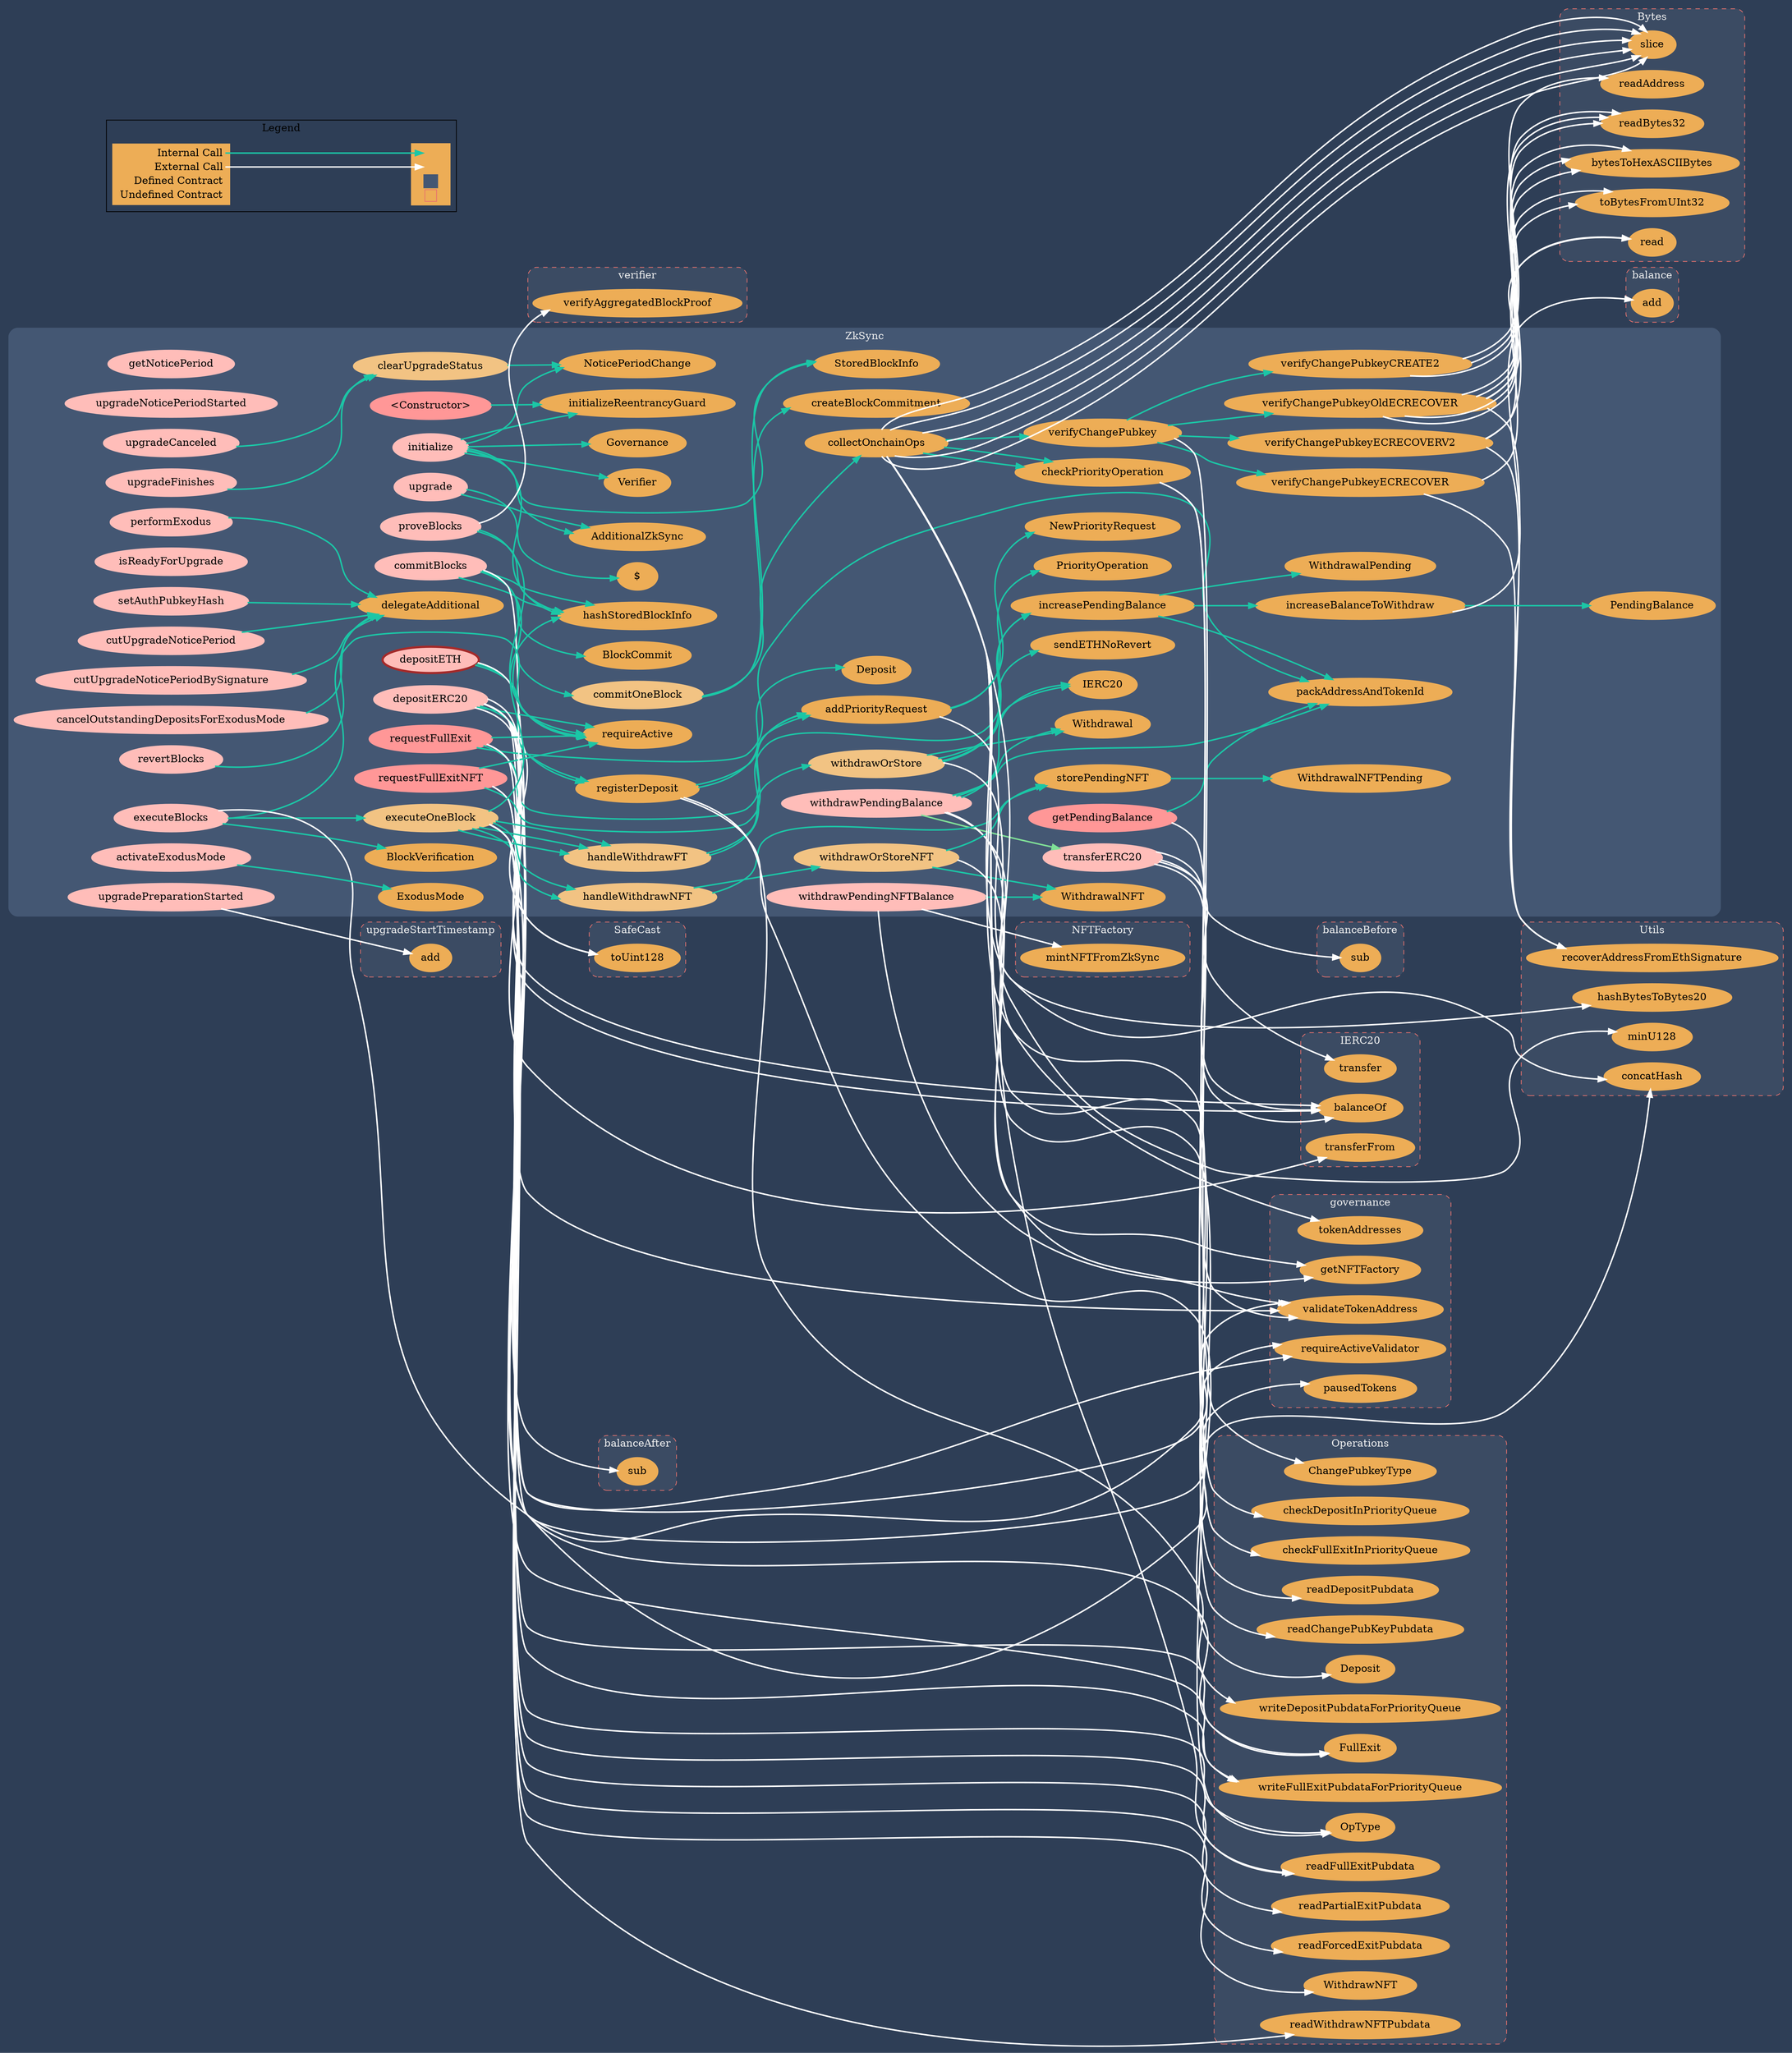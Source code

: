 digraph G {
  graph [ ratio = "auto", page = "100", compound =true, bgcolor = "#2e3e56" ];
  node [ style = "filled", fillcolor = "#edad56", color = "#edad56", penwidth =3 ];
  edge [ color = "#fcfcfc", penwidth =2, fontname = "helvetica Neue Ultra Light" ];
subgraph "clusterZkSync" {
  graph [ label = "ZkSync", color = "#445773", fontcolor = "#f0f0f0", style = "rounded", bgcolor = "#445773" ];
  "ZkSync.getNoticePeriod" [ label = "getNoticePeriod", color = "#ffbdb9", fillcolor = "#ffbdb9" ];
  "ZkSync.upgradeNoticePeriodStarted" [ label = "upgradeNoticePeriodStarted", color = "#ffbdb9", fillcolor = "#ffbdb9" ];
  "ZkSync.upgradePreparationStarted" [ label = "upgradePreparationStarted", color = "#ffbdb9", fillcolor = "#ffbdb9" ];
  "ZkSync.clearUpgradeStatus" [ label = "clearUpgradeStatus", color = "#f2c383", fillcolor = "#f2c383" ];
  "ZkSync.upgradeCanceled" [ label = "upgradeCanceled", color = "#ffbdb9", fillcolor = "#ffbdb9" ];
  "ZkSync.upgradeFinishes" [ label = "upgradeFinishes", color = "#ffbdb9", fillcolor = "#ffbdb9" ];
  "ZkSync.isReadyForUpgrade" [ label = "isReadyForUpgrade", color = "#ffbdb9", fillcolor = "#ffbdb9" ];
  "ZkSync.<Constructor>" [ label = "<Constructor>", color = "#FF9797", fillcolor = "#FF9797" ];
  "ZkSync.initialize" [ label = "initialize", color = "#ffbdb9", fillcolor = "#ffbdb9" ];
  "ZkSync.upgrade" [ label = "upgrade", color = "#ffbdb9", fillcolor = "#ffbdb9" ];
  "ZkSync.cutUpgradeNoticePeriod" [ label = "cutUpgradeNoticePeriod", color = "#ffbdb9", fillcolor = "#ffbdb9" ];
  "ZkSync.cutUpgradeNoticePeriodBySignature" [ label = "cutUpgradeNoticePeriodBySignature", color = "#ffbdb9", fillcolor = "#ffbdb9" ];
  "ZkSync.transferERC20" [ label = "transferERC20", color = "#ffbdb9", fillcolor = "#ffbdb9" ];
  "ZkSync.cancelOutstandingDepositsForExodusMode" [ label = "cancelOutstandingDepositsForExodusMode", color = "#ffbdb9", fillcolor = "#ffbdb9" ];
  "ZkSync.depositETH" [ label = "depositETH", color = "brown", fillcolor = "#ffbdb9" ];
  "ZkSync.depositERC20" [ label = "depositERC20", color = "#ffbdb9", fillcolor = "#ffbdb9" ];
  "ZkSync.getPendingBalance" [ label = "getPendingBalance", color = "#FF9797", fillcolor = "#FF9797" ];
  "ZkSync.withdrawPendingBalance" [ label = "withdrawPendingBalance", color = "#ffbdb9", fillcolor = "#ffbdb9" ];
  "ZkSync.withdrawPendingNFTBalance" [ label = "withdrawPendingNFTBalance", color = "#ffbdb9", fillcolor = "#ffbdb9" ];
  "ZkSync.requestFullExit" [ label = "requestFullExit", color = "#FF9797", fillcolor = "#FF9797" ];
  "ZkSync.requestFullExitNFT" [ label = "requestFullExitNFT", color = "#FF9797", fillcolor = "#FF9797" ];
  "ZkSync.commitOneBlock" [ label = "commitOneBlock", color = "#f2c383", fillcolor = "#f2c383" ];
  "ZkSync.commitBlocks" [ label = "commitBlocks", color = "#ffbdb9", fillcolor = "#ffbdb9" ];
  "ZkSync.withdrawOrStoreNFT" [ label = "withdrawOrStoreNFT", color = "#f2c383", fillcolor = "#f2c383" ];
  "ZkSync.withdrawOrStore" [ label = "withdrawOrStore", color = "#f2c383", fillcolor = "#f2c383" ];
  "ZkSync.storePendingNFT" [ label = "storePendingNFT" ];
  "ZkSync.increasePendingBalance" [ label = "increasePendingBalance" ];
  "ZkSync.handleWithdrawFT" [ label = "handleWithdrawFT", color = "#f2c383", fillcolor = "#f2c383" ];
  "ZkSync.handleWithdrawNFT" [ label = "handleWithdrawNFT", color = "#f2c383", fillcolor = "#f2c383" ];
  "ZkSync.executeOneBlock" [ label = "executeOneBlock", color = "#f2c383", fillcolor = "#f2c383" ];
  "ZkSync.executeBlocks" [ label = "executeBlocks", color = "#ffbdb9", fillcolor = "#ffbdb9" ];
  "ZkSync.proveBlocks" [ label = "proveBlocks", color = "#ffbdb9", fillcolor = "#ffbdb9" ];
  "ZkSync.revertBlocks" [ label = "revertBlocks", color = "#ffbdb9", fillcolor = "#ffbdb9" ];
  "ZkSync.activateExodusMode" [ label = "activateExodusMode", color = "#ffbdb9", fillcolor = "#ffbdb9" ];
  "ZkSync.performExodus" [ label = "performExodus", color = "#ffbdb9", fillcolor = "#ffbdb9" ];
  "ZkSync.setAuthPubkeyHash" [ label = "setAuthPubkeyHash", color = "#ffbdb9", fillcolor = "#ffbdb9" ];
  "ZkSync.registerDeposit" [ label = "registerDeposit" ];
  "ZkSync.collectOnchainOps" [ label = "collectOnchainOps" ];
  "ZkSync.verifyChangePubkey" [ label = "verifyChangePubkey" ];
  "ZkSync.verifyChangePubkeyECRECOVER" [ label = "verifyChangePubkeyECRECOVER" ];
  "ZkSync.verifyChangePubkeyECRECOVERV2" [ label = "verifyChangePubkeyECRECOVERV2" ];
  "ZkSync.verifyChangePubkeyOldECRECOVER" [ label = "verifyChangePubkeyOldECRECOVER" ];
  "ZkSync.verifyChangePubkeyCREATE2" [ label = "verifyChangePubkeyCREATE2" ];
  "ZkSync.createBlockCommitment" [ label = "createBlockCommitment" ];
  "ZkSync.checkPriorityOperation" [ label = "checkPriorityOperation" ];
  "ZkSync.addPriorityRequest" [ label = "addPriorityRequest" ];
  "ZkSync.increaseBalanceToWithdraw" [ label = "increaseBalanceToWithdraw" ];
  "ZkSync.sendETHNoRevert" [ label = "sendETHNoRevert" ];
  "ZkSync.delegateAdditional" [ label = "delegateAdditional" ];
  "ZkSync.NoticePeriodChange" [ label = "NoticePeriodChange" ];
  "ZkSync.initializeReentrancyGuard" [ label = "initializeReentrancyGuard" ];
  "ZkSync.Verifier" [ label = "Verifier" ];
  "ZkSync.Governance" [ label = "Governance" ];
  "ZkSync.AdditionalZkSync" [ label = "AdditionalZkSync" ];
  "ZkSync.StoredBlockInfo" [ label = "StoredBlockInfo" ];
  "ZkSync.hashStoredBlockInfo" [ label = "hashStoredBlockInfo" ];
  "ZkSync.$" [ label = "$" ];
  "ZkSync.requireActive" [ label = "requireActive" ];
  "ZkSync.packAddressAndTokenId" [ label = "packAddressAndTokenId" ];
  "ZkSync.IERC20" [ label = "IERC20" ];
  "ZkSync.Withdrawal" [ label = "Withdrawal" ];
  "ZkSync.WithdrawalNFT" [ label = "WithdrawalNFT" ];
  "ZkSync.BlockCommit" [ label = "BlockCommit" ];
  "ZkSync.WithdrawalNFTPending" [ label = "WithdrawalNFTPending" ];
  "ZkSync.WithdrawalPending" [ label = "WithdrawalPending" ];
  "ZkSync.BlockVerification" [ label = "BlockVerification" ];
  "ZkSync.ExodusMode" [ label = "ExodusMode" ];
  "ZkSync.Deposit" [ label = "Deposit" ];
  "ZkSync.PriorityOperation" [ label = "PriorityOperation" ];
  "ZkSync.NewPriorityRequest" [ label = "NewPriorityRequest" ];
  "ZkSync.PendingBalance" [ label = "PendingBalance" ];
}

subgraph "clusterupgradeStartTimestamp" {
  graph [ label = "upgradeStartTimestamp", color = "#e8726d", fontcolor = "#f0f0f0", style = "rounded,dashed", bgcolor = "#3b4b63" ];
  "upgradeStartTimestamp.add" [ label = "add" ];
}

subgraph "clusterIERC20" {
  graph [ label = "IERC20", color = "#e8726d", fontcolor = "#f0f0f0", style = "rounded,dashed", bgcolor = "#3b4b63" ];
  "IERC20.balanceOf" [ label = "balanceOf" ];
  "IERC20.transfer" [ label = "transfer" ];
  "IERC20.transferFrom" [ label = "transferFrom" ];
}

subgraph "clusterbalanceBefore" {
  graph [ label = "balanceBefore", color = "#e8726d", fontcolor = "#f0f0f0", style = "rounded,dashed", bgcolor = "#3b4b63" ];
  "balanceBefore.sub" [ label = "sub" ];
}

subgraph "clusterSafeCast" {
  graph [ label = "SafeCast", color = "#e8726d", fontcolor = "#f0f0f0", style = "rounded,dashed", bgcolor = "#3b4b63" ];
  "SafeCast.toUint128" [ label = "toUint128" ];
}

subgraph "clustergovernance" {
  graph [ label = "governance", color = "#e8726d", fontcolor = "#f0f0f0", style = "rounded,dashed", bgcolor = "#3b4b63" ];
  "governance.validateTokenAddress" [ label = "validateTokenAddress" ];
  "governance.pausedTokens" [ label = "pausedTokens" ];
  "governance.getNFTFactory" [ label = "getNFTFactory" ];
  "governance.requireActiveValidator" [ label = "requireActiveValidator" ];
  "governance.tokenAddresses" [ label = "tokenAddresses" ];
}

subgraph "clusterbalanceAfter" {
  graph [ label = "balanceAfter", color = "#e8726d", fontcolor = "#f0f0f0", style = "rounded,dashed", bgcolor = "#3b4b63" ];
  "balanceAfter.sub" [ label = "sub" ];
}

subgraph "clusterUtils" {
  graph [ label = "Utils", color = "#e8726d", fontcolor = "#f0f0f0", style = "rounded,dashed", bgcolor = "#3b4b63" ];
  "Utils.minU128" [ label = "minU128" ];
  "Utils.concatHash" [ label = "concatHash" ];
  "Utils.recoverAddressFromEthSignature" [ label = "recoverAddressFromEthSignature" ];
  "Utils.hashBytesToBytes20" [ label = "hashBytesToBytes20" ];
}

subgraph "clusterNFTFactory" {
  graph [ label = "NFTFactory", color = "#e8726d", fontcolor = "#f0f0f0", style = "rounded,dashed", bgcolor = "#3b4b63" ];
  "NFTFactory.mintNFTFromZkSync" [ label = "mintNFTFromZkSync" ];
}

subgraph "clusterOperations" {
  graph [ label = "Operations", color = "#e8726d", fontcolor = "#f0f0f0", style = "rounded,dashed", bgcolor = "#3b4b63" ];
  "Operations.FullExit" [ label = "FullExit" ];
  "Operations.writeFullExitPubdataForPriorityQueue" [ label = "writeFullExitPubdataForPriorityQueue" ];
  "Operations.OpType" [ label = "OpType" ];
  "Operations.readPartialExitPubdata" [ label = "readPartialExitPubdata" ];
  "Operations.readForcedExitPubdata" [ label = "readForcedExitPubdata" ];
  "Operations.readFullExitPubdata" [ label = "readFullExitPubdata" ];
  "Operations.WithdrawNFT" [ label = "WithdrawNFT" ];
  "Operations.readWithdrawNFTPubdata" [ label = "readWithdrawNFTPubdata" ];
  "Operations.Deposit" [ label = "Deposit" ];
  "Operations.writeDepositPubdataForPriorityQueue" [ label = "writeDepositPubdataForPriorityQueue" ];
  "Operations.readDepositPubdata" [ label = "readDepositPubdata" ];
  "Operations.readChangePubKeyPubdata" [ label = "readChangePubKeyPubdata" ];
  "Operations.ChangePubkeyType" [ label = "ChangePubkeyType" ];
  "Operations.checkDepositInPriorityQueue" [ label = "checkDepositInPriorityQueue" ];
  "Operations.checkFullExitInPriorityQueue" [ label = "checkFullExitInPriorityQueue" ];
}

subgraph "clusterverifier" {
  graph [ label = "verifier", color = "#e8726d", fontcolor = "#f0f0f0", style = "rounded,dashed", bgcolor = "#3b4b63" ];
  "verifier.verifyAggregatedBlockProof" [ label = "verifyAggregatedBlockProof" ];
}

subgraph "clusterBytes" {
  graph [ label = "Bytes", color = "#e8726d", fontcolor = "#f0f0f0", style = "rounded,dashed", bgcolor = "#3b4b63" ];
  "Bytes.slice" [ label = "slice" ];
  "Bytes.read" [ label = "read" ];
  "Bytes.readBytes32" [ label = "readBytes32" ];
  "Bytes.bytesToHexASCIIBytes" [ label = "bytesToHexASCIIBytes" ];
  "Bytes.toBytesFromUInt32" [ label = "toBytesFromUInt32" ];
  "Bytes.readAddress" [ label = "readAddress" ];
}

subgraph "clusterbalance" {
  graph [ label = "balance", color = "#e8726d", fontcolor = "#f0f0f0", style = "rounded,dashed", bgcolor = "#3b4b63" ];
  "balance.add" [ label = "add" ];
}

  "ZkSync.upgradePreparationStarted";
  "upgradeStartTimestamp.add";
  "ZkSync.clearUpgradeStatus";
  "ZkSync.NoticePeriodChange";
  "ZkSync.upgradeCanceled";
  "ZkSync.upgradeFinishes";
  "ZkSync.<Constructor>";
  "ZkSync.initializeReentrancyGuard";
  "ZkSync.initialize";
  "ZkSync.Verifier";
  "ZkSync.Governance";
  "ZkSync.AdditionalZkSync";
  "ZkSync.StoredBlockInfo";
  "ZkSync.hashStoredBlockInfo";
  "ZkSync.upgrade";
  "ZkSync.$";
  "ZkSync.cutUpgradeNoticePeriod";
  "ZkSync.delegateAdditional";
  "ZkSync.cutUpgradeNoticePeriodBySignature";
  "ZkSync.transferERC20";
  "IERC20.balanceOf";
  "IERC20.transfer";
  "balanceBefore.sub";
  "ZkSync.cancelOutstandingDepositsForExodusMode";
  "ZkSync.depositETH";
  "ZkSync.requireActive";
  "ZkSync.registerDeposit";
  "SafeCast.toUint128";
  "ZkSync.depositERC20";
  "governance.validateTokenAddress";
  "governance.pausedTokens";
  "IERC20.transferFrom";
  "balanceAfter.sub";
  "ZkSync.getPendingBalance";
  "ZkSync.packAddressAndTokenId";
  "ZkSync.withdrawPendingBalance";
  "Utils.minU128";
  "ZkSync.IERC20";
  "ZkSync.Withdrawal";
  "ZkSync.withdrawPendingNFTBalance";
  "governance.getNFTFactory";
  "NFTFactory.mintNFTFromZkSync";
  "ZkSync.WithdrawalNFT";
  "ZkSync.requestFullExit";
  "Operations.FullExit";
  "Operations.writeFullExitPubdataForPriorityQueue";
  "ZkSync.addPriorityRequest";
  "ZkSync.requestFullExitNFT";
  "ZkSync.commitOneBlock";
  "ZkSync.collectOnchainOps";
  "ZkSync.createBlockCommitment";
  "ZkSync.commitBlocks";
  "governance.requireActiveValidator";
  "ZkSync.BlockCommit";
  "ZkSync.withdrawOrStoreNFT";
  "ZkSync.storePendingNFT";
  "ZkSync.withdrawOrStore";
  "ZkSync.sendETHNoRevert";
  "governance.tokenAddresses";
  "ZkSync.increasePendingBalance";
  "ZkSync.WithdrawalNFTPending";
  "ZkSync.increaseBalanceToWithdraw";
  "ZkSync.WithdrawalPending";
  "ZkSync.handleWithdrawFT";
  "ZkSync.handleWithdrawNFT";
  "ZkSync.executeOneBlock";
  "Operations.OpType";
  "Operations.readPartialExitPubdata";
  "Operations.readForcedExitPubdata";
  "Operations.readFullExitPubdata";
  "Operations.WithdrawNFT";
  "Operations.readWithdrawNFTPubdata";
  "Utils.concatHash";
  "ZkSync.executeBlocks";
  "ZkSync.BlockVerification";
  "ZkSync.proveBlocks";
  "verifier.verifyAggregatedBlockProof";
  "ZkSync.revertBlocks";
  "ZkSync.activateExodusMode";
  "ZkSync.ExodusMode";
  "ZkSync.performExodus";
  "ZkSync.setAuthPubkeyHash";
  "Operations.Deposit";
  "Operations.writeDepositPubdataForPriorityQueue";
  "ZkSync.Deposit";
  "Bytes.slice";
  "Operations.readDepositPubdata";
  "ZkSync.checkPriorityOperation";
  "Operations.readChangePubKeyPubdata";
  "ZkSync.verifyChangePubkey";
  "Operations.ChangePubkeyType";
  "ZkSync.verifyChangePubkeyECRECOVER";
  "ZkSync.verifyChangePubkeyCREATE2";
  "ZkSync.verifyChangePubkeyOldECRECOVER";
  "ZkSync.verifyChangePubkeyECRECOVERV2";
  "Bytes.read";
  "Utils.recoverAddressFromEthSignature";
  "Bytes.readBytes32";
  "Bytes.bytesToHexASCIIBytes";
  "Bytes.toBytesFromUInt32";
  "Bytes.readAddress";
  "Operations.checkDepositInPriorityQueue";
  "Operations.checkFullExitInPriorityQueue";
  "Utils.hashBytesToBytes20";
  "ZkSync.PriorityOperation";
  "ZkSync.NewPriorityRequest";
  "ZkSync.PendingBalance";
  "balance.add";
  "ZkSync.upgradePreparationStarted" -> "upgradeStartTimestamp.add" [ color = "white" ];
  "ZkSync.clearUpgradeStatus" -> "ZkSync.NoticePeriodChange" [ color = "#1bc6a6" ];
  "ZkSync.upgradeCanceled" -> "ZkSync.clearUpgradeStatus" [ color = "#1bc6a6" ];
  "ZkSync.upgradeFinishes" -> "ZkSync.clearUpgradeStatus" [ color = "#1bc6a6" ];
  "ZkSync.<Constructor>" -> "ZkSync.initializeReentrancyGuard" [ color = "#1bc6a6" ];
  "ZkSync.initialize" -> "ZkSync.initializeReentrancyGuard" [ color = "#1bc6a6" ];
  "ZkSync.initialize" -> "ZkSync.Verifier" [ color = "#1bc6a6" ];
  "ZkSync.initialize" -> "ZkSync.Governance" [ color = "#1bc6a6" ];
  "ZkSync.initialize" -> "ZkSync.AdditionalZkSync" [ color = "#1bc6a6" ];
  "ZkSync.initialize" -> "ZkSync.StoredBlockInfo" [ color = "#1bc6a6" ];
  "ZkSync.initialize" -> "ZkSync.hashStoredBlockInfo" [ color = "#1bc6a6" ];
  "ZkSync.initialize" -> "ZkSync.NoticePeriodChange" [ color = "#1bc6a6" ];
  "ZkSync.upgrade" -> "ZkSync.AdditionalZkSync" [ color = "#1bc6a6" ];
  "ZkSync.upgrade" -> "ZkSync.$" [ color = "#1bc6a6" ];
  "ZkSync.cutUpgradeNoticePeriod" -> "ZkSync.delegateAdditional" [ color = "#1bc6a6" ];
  "ZkSync.cutUpgradeNoticePeriodBySignature" -> "ZkSync.delegateAdditional" [ color = "#1bc6a6" ];
  "ZkSync.transferERC20" -> "IERC20.balanceOf" [ color = "white" ];
  "ZkSync.transferERC20" -> "IERC20.transfer" [ color = "white" ];
  "ZkSync.transferERC20" -> "IERC20.balanceOf" [ color = "white" ];
  "ZkSync.transferERC20" -> "balanceBefore.sub" [ color = "white" ];
  "ZkSync.cancelOutstandingDepositsForExodusMode" -> "ZkSync.delegateAdditional" [ color = "#1bc6a6" ];
  "ZkSync.depositETH" -> "ZkSync.requireActive" [ color = "#1bc6a6" ];
  "ZkSync.depositETH" -> "ZkSync.registerDeposit" [ color = "#1bc6a6" ];
  "ZkSync.depositETH" -> "SafeCast.toUint128" [ color = "white" ];
  "ZkSync.depositERC20" -> "ZkSync.requireActive" [ color = "#1bc6a6" ];
  "ZkSync.depositERC20" -> "governance.validateTokenAddress" [ color = "white" ];
  "ZkSync.depositERC20" -> "governance.pausedTokens" [ color = "white" ];
  "ZkSync.depositERC20" -> "IERC20.balanceOf" [ color = "white" ];
  "ZkSync.depositERC20" -> "IERC20.transferFrom" [ color = "white" ];
  "ZkSync.depositERC20" -> "IERC20.balanceOf" [ color = "white" ];
  "ZkSync.depositERC20" -> "SafeCast.toUint128" [ color = "white" ];
  "ZkSync.depositERC20" -> "balanceAfter.sub" [ color = "white" ];
  "ZkSync.depositERC20" -> "ZkSync.registerDeposit" [ color = "#1bc6a6" ];
  "ZkSync.getPendingBalance" -> "governance.validateTokenAddress" [ color = "white" ];
  "ZkSync.getPendingBalance" -> "ZkSync.packAddressAndTokenId" [ color = "#1bc6a6" ];
  "ZkSync.withdrawPendingBalance" -> "governance.validateTokenAddress" [ color = "white" ];
  "ZkSync.withdrawPendingBalance" -> "ZkSync.packAddressAndTokenId" [ color = "#1bc6a6" ];
  "ZkSync.withdrawPendingBalance" -> "Utils.minU128" [ color = "white" ];
  "ZkSync.withdrawPendingBalance" -> "ZkSync.transferERC20" [ color = "#80e097" ];
  "ZkSync.withdrawPendingBalance" -> "ZkSync.IERC20" [ color = "#1bc6a6" ];
  "ZkSync.withdrawPendingBalance" -> "ZkSync.Withdrawal" [ color = "#1bc6a6" ];
  "ZkSync.withdrawPendingNFTBalance" -> "governance.getNFTFactory" [ color = "white" ];
  "ZkSync.withdrawPendingNFTBalance" -> "NFTFactory.mintNFTFromZkSync" [ color = "white" ];
  "ZkSync.withdrawPendingNFTBalance" -> "ZkSync.WithdrawalNFT" [ color = "#1bc6a6" ];
  "ZkSync.requestFullExit" -> "ZkSync.requireActive" [ color = "#1bc6a6" ];
  "ZkSync.requestFullExit" -> "governance.validateTokenAddress" [ color = "white" ];
  "ZkSync.requestFullExit" -> "Operations.FullExit" [ color = "white" ];
  "ZkSync.requestFullExit" -> "Operations.writeFullExitPubdataForPriorityQueue" [ color = "white" ];
  "ZkSync.requestFullExit" -> "ZkSync.addPriorityRequest" [ color = "#1bc6a6" ];
  "ZkSync.requestFullExit" -> "ZkSync.packAddressAndTokenId" [ color = "#1bc6a6" ];
  "ZkSync.requestFullExitNFT" -> "ZkSync.requireActive" [ color = "#1bc6a6" ];
  "ZkSync.requestFullExitNFT" -> "Operations.FullExit" [ color = "white" ];
  "ZkSync.requestFullExitNFT" -> "Operations.writeFullExitPubdataForPriorityQueue" [ color = "white" ];
  "ZkSync.requestFullExitNFT" -> "ZkSync.addPriorityRequest" [ color = "#1bc6a6" ];
  "ZkSync.commitOneBlock" -> "ZkSync.collectOnchainOps" [ color = "#1bc6a6" ];
  "ZkSync.commitOneBlock" -> "ZkSync.createBlockCommitment" [ color = "#1bc6a6" ];
  "ZkSync.commitOneBlock" -> "ZkSync.StoredBlockInfo" [ color = "#1bc6a6" ];
  "ZkSync.commitBlocks" -> "ZkSync.requireActive" [ color = "#1bc6a6" ];
  "ZkSync.commitBlocks" -> "governance.requireActiveValidator" [ color = "white" ];
  "ZkSync.commitBlocks" -> "ZkSync.hashStoredBlockInfo" [ color = "#1bc6a6" ];
  "ZkSync.commitBlocks" -> "ZkSync.commitOneBlock" [ color = "#1bc6a6" ];
  "ZkSync.commitBlocks" -> "ZkSync.hashStoredBlockInfo" [ color = "#1bc6a6" ];
  "ZkSync.commitBlocks" -> "ZkSync.BlockCommit" [ color = "#1bc6a6" ];
  "ZkSync.withdrawOrStoreNFT" -> "governance.getNFTFactory" [ color = "white" ];
  "ZkSync.withdrawOrStoreNFT" -> "ZkSync.WithdrawalNFT" [ color = "#1bc6a6" ];
  "ZkSync.withdrawOrStoreNFT" -> "ZkSync.storePendingNFT" [ color = "#1bc6a6" ];
  "ZkSync.withdrawOrStore" -> "ZkSync.sendETHNoRevert" [ color = "#1bc6a6" ];
  "ZkSync.withdrawOrStore" -> "governance.tokenAddresses" [ color = "white" ];
  "ZkSync.withdrawOrStore" -> "ZkSync.IERC20" [ color = "#1bc6a6" ];
  "ZkSync.withdrawOrStore" -> "ZkSync.Withdrawal" [ color = "#1bc6a6" ];
  "ZkSync.withdrawOrStore" -> "ZkSync.increasePendingBalance" [ color = "#1bc6a6" ];
  "ZkSync.storePendingNFT" -> "ZkSync.WithdrawalNFTPending" [ color = "#1bc6a6" ];
  "ZkSync.increasePendingBalance" -> "ZkSync.packAddressAndTokenId" [ color = "#1bc6a6" ];
  "ZkSync.increasePendingBalance" -> "ZkSync.increaseBalanceToWithdraw" [ color = "#1bc6a6" ];
  "ZkSync.increasePendingBalance" -> "ZkSync.WithdrawalPending" [ color = "#1bc6a6" ];
  "ZkSync.handleWithdrawFT" -> "ZkSync.withdrawOrStore" [ color = "#1bc6a6" ];
  "ZkSync.handleWithdrawFT" -> "ZkSync.increasePendingBalance" [ color = "#1bc6a6" ];
  "ZkSync.handleWithdrawNFT" -> "ZkSync.withdrawOrStoreNFT" [ color = "#1bc6a6" ];
  "ZkSync.handleWithdrawNFT" -> "ZkSync.storePendingNFT" [ color = "#1bc6a6" ];
  "ZkSync.executeOneBlock" -> "ZkSync.hashStoredBlockInfo" [ color = "#1bc6a6" ];
  "ZkSync.executeOneBlock" -> "Operations.OpType" [ color = "white" ];
  "ZkSync.executeOneBlock" -> "Operations.readPartialExitPubdata" [ color = "white" ];
  "ZkSync.executeOneBlock" -> "ZkSync.handleWithdrawFT" [ color = "#1bc6a6" ];
  "ZkSync.executeOneBlock" -> "Operations.readForcedExitPubdata" [ color = "white" ];
  "ZkSync.executeOneBlock" -> "ZkSync.handleWithdrawFT" [ color = "#1bc6a6" ];
  "ZkSync.executeOneBlock" -> "Operations.readFullExitPubdata" [ color = "white" ];
  "ZkSync.executeOneBlock" -> "ZkSync.handleWithdrawFT" [ color = "#1bc6a6" ];
  "ZkSync.executeOneBlock" -> "Operations.WithdrawNFT" [ color = "white" ];
  "ZkSync.executeOneBlock" -> "ZkSync.handleWithdrawNFT" [ color = "#1bc6a6" ];
  "ZkSync.executeOneBlock" -> "Operations.readWithdrawNFTPubdata" [ color = "white" ];
  "ZkSync.executeOneBlock" -> "ZkSync.handleWithdrawNFT" [ color = "#1bc6a6" ];
  "ZkSync.executeOneBlock" -> "Utils.concatHash" [ color = "white" ];
  "ZkSync.executeBlocks" -> "ZkSync.requireActive" [ color = "#1bc6a6" ];
  "ZkSync.executeBlocks" -> "governance.requireActiveValidator" [ color = "white" ];
  "ZkSync.executeBlocks" -> "ZkSync.executeOneBlock" [ color = "#1bc6a6" ];
  "ZkSync.executeBlocks" -> "ZkSync.BlockVerification" [ color = "#1bc6a6" ];
  "ZkSync.proveBlocks" -> "ZkSync.requireActive" [ color = "#1bc6a6" ];
  "ZkSync.proveBlocks" -> "ZkSync.hashStoredBlockInfo" [ color = "#1bc6a6" ];
  "ZkSync.proveBlocks" -> "verifier.verifyAggregatedBlockProof" [ color = "white" ];
  "ZkSync.revertBlocks" -> "ZkSync.delegateAdditional" [ color = "#1bc6a6" ];
  "ZkSync.activateExodusMode" -> "ZkSync.ExodusMode" [ color = "#1bc6a6" ];
  "ZkSync.performExodus" -> "ZkSync.delegateAdditional" [ color = "#1bc6a6" ];
  "ZkSync.setAuthPubkeyHash" -> "ZkSync.delegateAdditional" [ color = "#1bc6a6" ];
  "ZkSync.registerDeposit" -> "Operations.Deposit" [ color = "white" ];
  "ZkSync.registerDeposit" -> "Operations.writeDepositPubdataForPriorityQueue" [ color = "white" ];
  "ZkSync.registerDeposit" -> "ZkSync.addPriorityRequest" [ color = "#1bc6a6" ];
  "ZkSync.registerDeposit" -> "ZkSync.Deposit" [ color = "#1bc6a6" ];
  "ZkSync.collectOnchainOps" -> "Operations.OpType" [ color = "white" ];
  "ZkSync.collectOnchainOps" -> "Bytes.slice" [ color = "white" ];
  "ZkSync.collectOnchainOps" -> "Operations.readDepositPubdata" [ color = "white" ];
  "ZkSync.collectOnchainOps" -> "ZkSync.checkPriorityOperation" [ color = "#1bc6a6" ];
  "ZkSync.collectOnchainOps" -> "Bytes.slice" [ color = "white" ];
  "ZkSync.collectOnchainOps" -> "Operations.readChangePubKeyPubdata" [ color = "white" ];
  "ZkSync.collectOnchainOps" -> "ZkSync.verifyChangePubkey" [ color = "#1bc6a6" ];
  "ZkSync.collectOnchainOps" -> "Bytes.slice" [ color = "white" ];
  "ZkSync.collectOnchainOps" -> "Bytes.slice" [ color = "white" ];
  "ZkSync.collectOnchainOps" -> "Bytes.slice" [ color = "white" ];
  "ZkSync.collectOnchainOps" -> "Bytes.slice" [ color = "white" ];
  "ZkSync.collectOnchainOps" -> "Operations.readFullExitPubdata" [ color = "white" ];
  "ZkSync.collectOnchainOps" -> "ZkSync.checkPriorityOperation" [ color = "#1bc6a6" ];
  "ZkSync.collectOnchainOps" -> "Utils.concatHash" [ color = "white" ];
  "ZkSync.verifyChangePubkey" -> "Operations.ChangePubkeyType" [ color = "white" ];
  "ZkSync.verifyChangePubkey" -> "ZkSync.verifyChangePubkeyECRECOVER" [ color = "#1bc6a6" ];
  "ZkSync.verifyChangePubkey" -> "ZkSync.verifyChangePubkeyCREATE2" [ color = "#1bc6a6" ];
  "ZkSync.verifyChangePubkey" -> "ZkSync.verifyChangePubkeyOldECRECOVER" [ color = "#1bc6a6" ];
  "ZkSync.verifyChangePubkey" -> "ZkSync.verifyChangePubkeyECRECOVERV2" [ color = "#1bc6a6" ];
  "ZkSync.verifyChangePubkeyECRECOVER" -> "Bytes.read" [ color = "white" ];
  "ZkSync.verifyChangePubkeyECRECOVER" -> "Utils.recoverAddressFromEthSignature" [ color = "white" ];
  "ZkSync.verifyChangePubkeyECRECOVERV2" -> "Bytes.read" [ color = "white" ];
  "ZkSync.verifyChangePubkeyECRECOVERV2" -> "Bytes.readBytes32" [ color = "white" ];
  "ZkSync.verifyChangePubkeyECRECOVERV2" -> "Utils.recoverAddressFromEthSignature" [ color = "white" ];
  "ZkSync.verifyChangePubkeyOldECRECOVER" -> "Bytes.read" [ color = "white" ];
  "ZkSync.verifyChangePubkeyOldECRECOVER" -> "Bytes.bytesToHexASCIIBytes" [ color = "white" ];
  "ZkSync.verifyChangePubkeyOldECRECOVER" -> "Bytes.bytesToHexASCIIBytes" [ color = "white" ];
  "ZkSync.verifyChangePubkeyOldECRECOVER" -> "Bytes.toBytesFromUInt32" [ color = "white" ];
  "ZkSync.verifyChangePubkeyOldECRECOVER" -> "Bytes.bytesToHexASCIIBytes" [ color = "white" ];
  "ZkSync.verifyChangePubkeyOldECRECOVER" -> "Bytes.toBytesFromUInt32" [ color = "white" ];
  "ZkSync.verifyChangePubkeyOldECRECOVER" -> "Utils.recoverAddressFromEthSignature" [ color = "white" ];
  "ZkSync.verifyChangePubkeyCREATE2" -> "Bytes.readAddress" [ color = "white" ];
  "ZkSync.verifyChangePubkeyCREATE2" -> "Bytes.readBytes32" [ color = "white" ];
  "ZkSync.verifyChangePubkeyCREATE2" -> "Bytes.readBytes32" [ color = "white" ];
  "ZkSync.checkPriorityOperation" -> "Operations.checkDepositInPriorityQueue" [ color = "white" ];
  "ZkSync.checkPriorityOperation" -> "Operations.checkFullExitInPriorityQueue" [ color = "white" ];
  "ZkSync.addPriorityRequest" -> "Utils.hashBytesToBytes20" [ color = "white" ];
  "ZkSync.addPriorityRequest" -> "ZkSync.PriorityOperation" [ color = "#1bc6a6" ];
  "ZkSync.addPriorityRequest" -> "ZkSync.NewPriorityRequest" [ color = "#1bc6a6" ];
  "ZkSync.increaseBalanceToWithdraw" -> "ZkSync.PendingBalance" [ color = "#1bc6a6" ];
  "ZkSync.increaseBalanceToWithdraw" -> "balance.add" [ color = "white" ];


rankdir=LR
node [shape=plaintext]
subgraph cluster_01 { 
label = "Legend";
key [label=<<table border="0" cellpadding="2" cellspacing="0" cellborder="0">
  <tr><td align="right" port="i1">Internal Call</td></tr>
  <tr><td align="right" port="i2">External Call</td></tr>
  <tr><td align="right" port="i3">Defined Contract</td></tr>
  <tr><td align="right" port="i4">Undefined Contract</td></tr>
  </table>>]
key2 [label=<<table border="0" cellpadding="2" cellspacing="0" cellborder="0">
  <tr><td port="i1">&nbsp;&nbsp;&nbsp;</td></tr>
  <tr><td port="i2">&nbsp;&nbsp;&nbsp;</td></tr>
  <tr><td port="i3" bgcolor="#445773">&nbsp;&nbsp;&nbsp;</td></tr>
  <tr><td port="i4">
    <table border="1" cellborder="0" cellspacing="0" cellpadding="7" color="#e8726d">
      <tr>
       <td></td>
      </tr>
     </table>
  </td></tr>
  </table>>]
key:i1:e -> key2:i1:w [color="#1bc6a6"]
key:i2:e -> key2:i2:w [color="white"]
}
}
